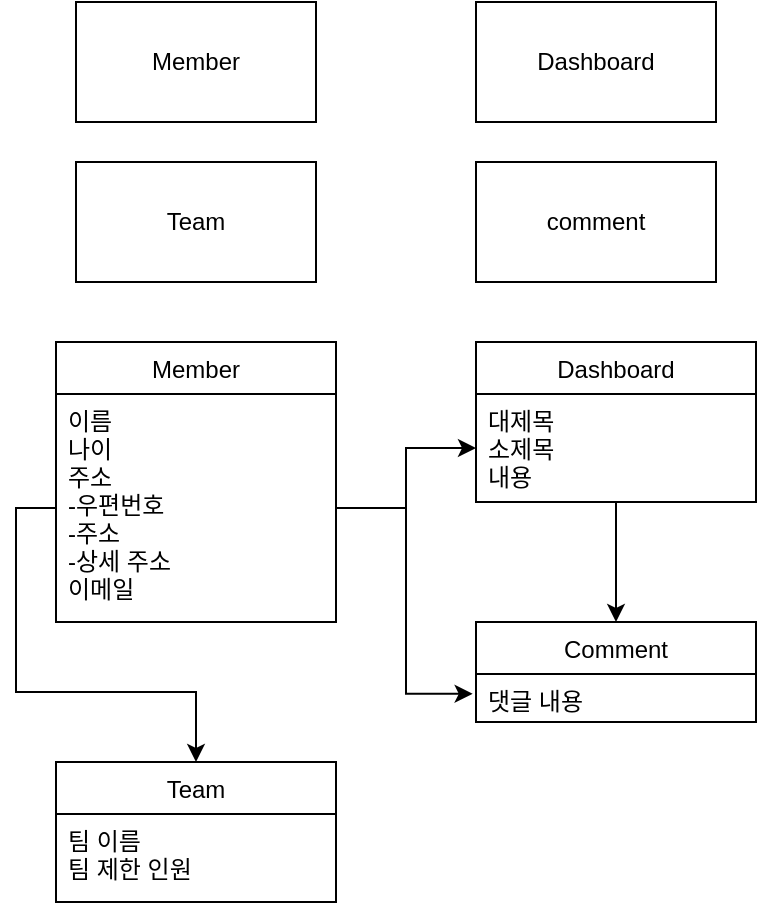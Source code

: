 <mxfile version="14.9.5" type="github">
  <diagram id="unZ3KYjHVTo6H54N18ob" name="Page-1">
    <mxGraphModel dx="1185" dy="588" grid="1" gridSize="10" guides="1" tooltips="1" connect="1" arrows="1" fold="1" page="1" pageScale="1" pageWidth="827" pageHeight="1169" math="0" shadow="0">
      <root>
        <mxCell id="0" />
        <mxCell id="1" parent="0" />
        <mxCell id="M9QL1QnZLO9OidXqG47v-1" value="Member" style="rounded=0;whiteSpace=wrap;html=1;" vertex="1" parent="1">
          <mxGeometry x="110" y="100" width="120" height="60" as="geometry" />
        </mxCell>
        <mxCell id="M9QL1QnZLO9OidXqG47v-2" value="Dashboard" style="rounded=0;whiteSpace=wrap;html=1;" vertex="1" parent="1">
          <mxGeometry x="310" y="100" width="120" height="60" as="geometry" />
        </mxCell>
        <mxCell id="M9QL1QnZLO9OidXqG47v-3" value="Team" style="rounded=0;whiteSpace=wrap;html=1;" vertex="1" parent="1">
          <mxGeometry x="110" y="180" width="120" height="60" as="geometry" />
        </mxCell>
        <mxCell id="M9QL1QnZLO9OidXqG47v-4" value="comment" style="rounded=0;whiteSpace=wrap;html=1;" vertex="1" parent="1">
          <mxGeometry x="310" y="180" width="120" height="60" as="geometry" />
        </mxCell>
        <mxCell id="M9QL1QnZLO9OidXqG47v-5" value="Member" style="swimlane;fontStyle=0;childLayout=stackLayout;horizontal=1;startSize=26;horizontalStack=0;resizeParent=1;resizeParentMax=0;resizeLast=0;collapsible=1;marginBottom=0;" vertex="1" parent="1">
          <mxGeometry x="100" y="270" width="140" height="140" as="geometry" />
        </mxCell>
        <mxCell id="M9QL1QnZLO9OidXqG47v-8" value="이름&#xa;나이&#xa;주소&#xa;-우편번호&#xa;-주소&#xa;-상세 주소&#xa;이메일&#xa;" style="text;strokeColor=none;fillColor=none;align=left;verticalAlign=top;spacingLeft=4;spacingRight=4;overflow=hidden;rotatable=0;points=[[0,0.5],[1,0.5]];portConstraint=eastwest;" vertex="1" parent="M9QL1QnZLO9OidXqG47v-5">
          <mxGeometry y="26" width="140" height="114" as="geometry" />
        </mxCell>
        <mxCell id="M9QL1QnZLO9OidXqG47v-9" value="Team" style="swimlane;fontStyle=0;childLayout=stackLayout;horizontal=1;startSize=26;horizontalStack=0;resizeParent=1;resizeParentMax=0;resizeLast=0;collapsible=1;marginBottom=0;" vertex="1" parent="1">
          <mxGeometry x="100" y="480" width="140" height="70" as="geometry" />
        </mxCell>
        <mxCell id="M9QL1QnZLO9OidXqG47v-10" value="팀 이름&#xa;팀 제한 인원" style="text;strokeColor=none;fillColor=none;align=left;verticalAlign=top;spacingLeft=4;spacingRight=4;overflow=hidden;rotatable=0;points=[[0,0.5],[1,0.5]];portConstraint=eastwest;" vertex="1" parent="M9QL1QnZLO9OidXqG47v-9">
          <mxGeometry y="26" width="140" height="44" as="geometry" />
        </mxCell>
        <mxCell id="M9QL1QnZLO9OidXqG47v-11" style="edgeStyle=orthogonalEdgeStyle;rounded=0;orthogonalLoop=1;jettySize=auto;html=1;" edge="1" parent="1" source="M9QL1QnZLO9OidXqG47v-8" target="M9QL1QnZLO9OidXqG47v-9">
          <mxGeometry relative="1" as="geometry" />
        </mxCell>
        <mxCell id="M9QL1QnZLO9OidXqG47v-18" style="edgeStyle=orthogonalEdgeStyle;rounded=0;orthogonalLoop=1;jettySize=auto;html=1;entryX=0.5;entryY=0;entryDx=0;entryDy=0;" edge="1" parent="1" source="M9QL1QnZLO9OidXqG47v-13" target="M9QL1QnZLO9OidXqG47v-16">
          <mxGeometry relative="1" as="geometry" />
        </mxCell>
        <mxCell id="M9QL1QnZLO9OidXqG47v-13" value="Dashboard" style="swimlane;fontStyle=0;childLayout=stackLayout;horizontal=1;startSize=26;horizontalStack=0;resizeParent=1;resizeParentMax=0;resizeLast=0;collapsible=1;marginBottom=0;" vertex="1" parent="1">
          <mxGeometry x="310" y="270" width="140" height="80" as="geometry" />
        </mxCell>
        <mxCell id="M9QL1QnZLO9OidXqG47v-14" value="대제목&#xa;소제목&#xa;내용" style="text;strokeColor=none;fillColor=none;align=left;verticalAlign=top;spacingLeft=4;spacingRight=4;overflow=hidden;rotatable=0;points=[[0,0.5],[1,0.5]];portConstraint=eastwest;" vertex="1" parent="M9QL1QnZLO9OidXqG47v-13">
          <mxGeometry y="26" width="140" height="54" as="geometry" />
        </mxCell>
        <mxCell id="M9QL1QnZLO9OidXqG47v-15" style="edgeStyle=orthogonalEdgeStyle;rounded=0;orthogonalLoop=1;jettySize=auto;html=1;entryX=0;entryY=0.5;entryDx=0;entryDy=0;" edge="1" parent="1" source="M9QL1QnZLO9OidXqG47v-8" target="M9QL1QnZLO9OidXqG47v-14">
          <mxGeometry relative="1" as="geometry" />
        </mxCell>
        <mxCell id="M9QL1QnZLO9OidXqG47v-16" value="Comment" style="swimlane;fontStyle=0;childLayout=stackLayout;horizontal=1;startSize=26;horizontalStack=0;resizeParent=1;resizeParentMax=0;resizeLast=0;collapsible=1;marginBottom=0;" vertex="1" parent="1">
          <mxGeometry x="310" y="410" width="140" height="50" as="geometry" />
        </mxCell>
        <mxCell id="M9QL1QnZLO9OidXqG47v-17" value="댓글 내용" style="text;strokeColor=none;fillColor=none;align=left;verticalAlign=top;spacingLeft=4;spacingRight=4;overflow=hidden;rotatable=0;points=[[0,0.5],[1,0.5]];portConstraint=eastwest;" vertex="1" parent="M9QL1QnZLO9OidXqG47v-16">
          <mxGeometry y="26" width="140" height="24" as="geometry" />
        </mxCell>
        <mxCell id="M9QL1QnZLO9OidXqG47v-19" style="edgeStyle=orthogonalEdgeStyle;rounded=0;orthogonalLoop=1;jettySize=auto;html=1;entryX=-0.012;entryY=0.414;entryDx=0;entryDy=0;entryPerimeter=0;" edge="1" parent="1" source="M9QL1QnZLO9OidXqG47v-8" target="M9QL1QnZLO9OidXqG47v-17">
          <mxGeometry relative="1" as="geometry" />
        </mxCell>
      </root>
    </mxGraphModel>
  </diagram>
</mxfile>
